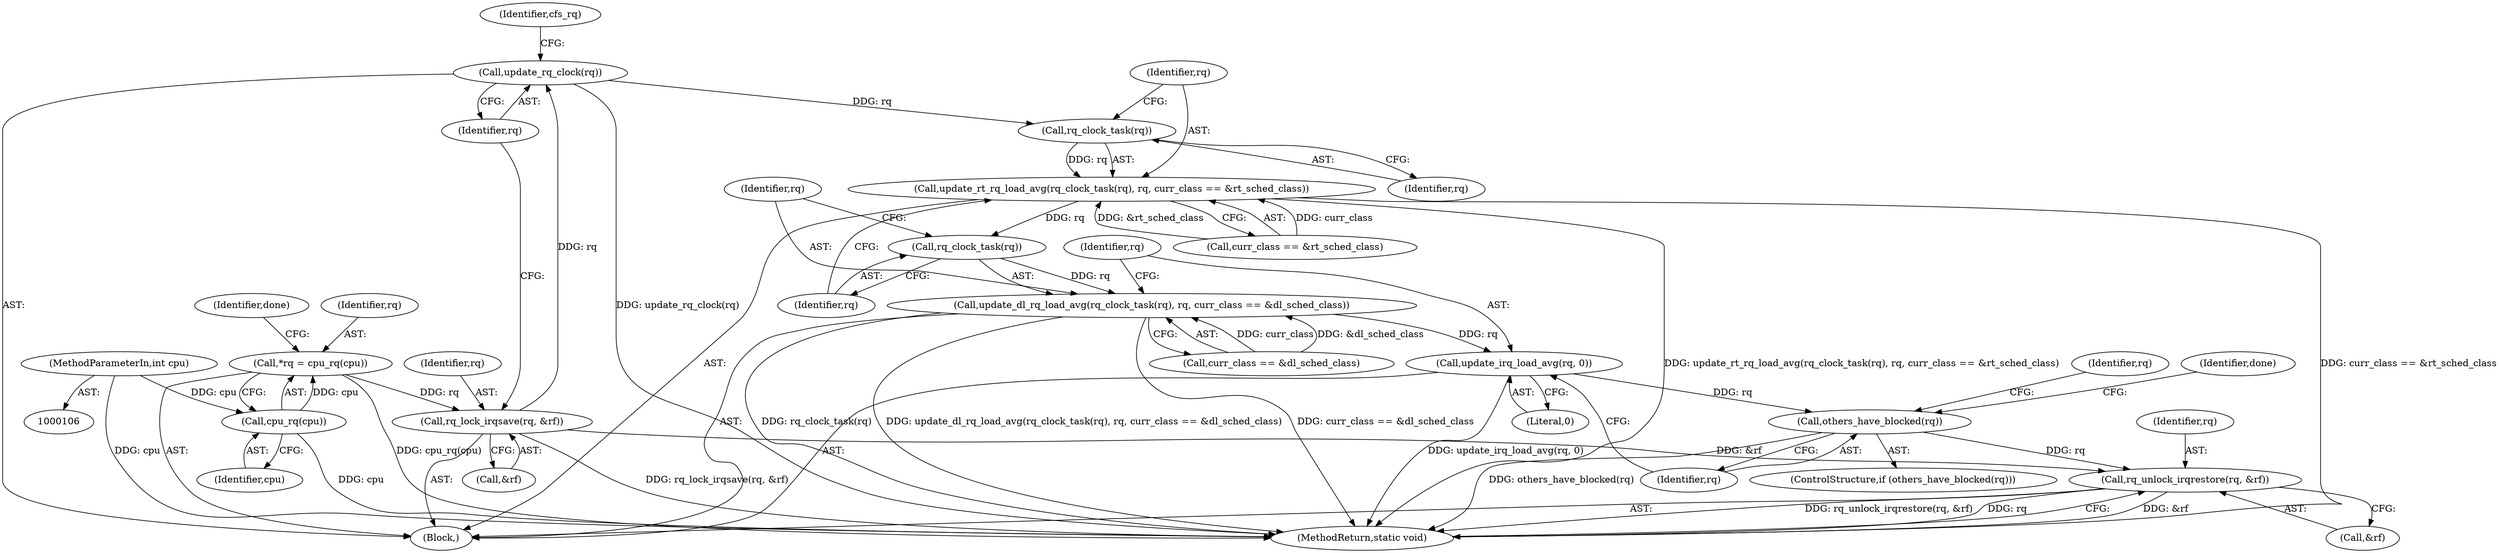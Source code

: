 digraph "0_linux_c40f7d74c741a907cfaeb73a7697081881c497d0_1@pointer" {
"1000181" [label="(Call,rq_clock_task(rq))"];
"1000126" [label="(Call,update_rq_clock(rq))"];
"1000122" [label="(Call,rq_lock_irqsave(rq, &rf))"];
"1000110" [label="(Call,*rq = cpu_rq(cpu))"];
"1000112" [label="(Call,cpu_rq(cpu))"];
"1000107" [label="(MethodParameterIn,int cpu)"];
"1000180" [label="(Call,update_rt_rq_load_avg(rq_clock_task(rq), rq, curr_class == &rt_sched_class))"];
"1000189" [label="(Call,rq_clock_task(rq))"];
"1000188" [label="(Call,update_dl_rq_load_avg(rq_clock_task(rq), rq, curr_class == &dl_sched_class))"];
"1000196" [label="(Call,update_irq_load_avg(rq, 0))"];
"1000200" [label="(Call,others_have_blocked(rq))"];
"1000217" [label="(Call,rq_unlock_irqrestore(rq, &rf))"];
"1000188" [label="(Call,update_dl_rq_load_avg(rq_clock_task(rq), rq, curr_class == &dl_sched_class))"];
"1000219" [label="(Call,&rf)"];
"1000221" [label="(MethodReturn,static void)"];
"1000203" [label="(Identifier,done)"];
"1000181" [label="(Call,rq_clock_task(rq))"];
"1000124" [label="(Call,&rf)"];
"1000111" [label="(Identifier,rq)"];
"1000190" [label="(Identifier,rq)"];
"1000122" [label="(Call,rq_lock_irqsave(rq, &rf))"];
"1000218" [label="(Identifier,rq)"];
"1000112" [label="(Call,cpu_rq(cpu))"];
"1000127" [label="(Identifier,rq)"];
"1000107" [label="(MethodParameterIn,int cpu)"];
"1000108" [label="(Block,)"];
"1000217" [label="(Call,rq_unlock_irqrestore(rq, &rf))"];
"1000113" [label="(Identifier,cpu)"];
"1000126" [label="(Call,update_rq_clock(rq))"];
"1000189" [label="(Call,rq_clock_task(rq))"];
"1000192" [label="(Call,curr_class == &dl_sched_class)"];
"1000201" [label="(Identifier,rq)"];
"1000182" [label="(Identifier,rq)"];
"1000196" [label="(Call,update_irq_load_avg(rq, 0))"];
"1000183" [label="(Identifier,rq)"];
"1000207" [label="(Identifier,rq)"];
"1000200" [label="(Call,others_have_blocked(rq))"];
"1000184" [label="(Call,curr_class == &rt_sched_class)"];
"1000199" [label="(ControlStructure,if (others_have_blocked(rq)))"];
"1000120" [label="(Identifier,done)"];
"1000132" [label="(Identifier,cfs_rq)"];
"1000180" [label="(Call,update_rt_rq_load_avg(rq_clock_task(rq), rq, curr_class == &rt_sched_class))"];
"1000198" [label="(Literal,0)"];
"1000191" [label="(Identifier,rq)"];
"1000123" [label="(Identifier,rq)"];
"1000197" [label="(Identifier,rq)"];
"1000110" [label="(Call,*rq = cpu_rq(cpu))"];
"1000181" -> "1000180"  [label="AST: "];
"1000181" -> "1000182"  [label="CFG: "];
"1000182" -> "1000181"  [label="AST: "];
"1000183" -> "1000181"  [label="CFG: "];
"1000181" -> "1000180"  [label="DDG: rq"];
"1000126" -> "1000181"  [label="DDG: rq"];
"1000126" -> "1000108"  [label="AST: "];
"1000126" -> "1000127"  [label="CFG: "];
"1000127" -> "1000126"  [label="AST: "];
"1000132" -> "1000126"  [label="CFG: "];
"1000126" -> "1000221"  [label="DDG: update_rq_clock(rq)"];
"1000122" -> "1000126"  [label="DDG: rq"];
"1000122" -> "1000108"  [label="AST: "];
"1000122" -> "1000124"  [label="CFG: "];
"1000123" -> "1000122"  [label="AST: "];
"1000124" -> "1000122"  [label="AST: "];
"1000127" -> "1000122"  [label="CFG: "];
"1000122" -> "1000221"  [label="DDG: rq_lock_irqsave(rq, &rf)"];
"1000110" -> "1000122"  [label="DDG: rq"];
"1000122" -> "1000217"  [label="DDG: &rf"];
"1000110" -> "1000108"  [label="AST: "];
"1000110" -> "1000112"  [label="CFG: "];
"1000111" -> "1000110"  [label="AST: "];
"1000112" -> "1000110"  [label="AST: "];
"1000120" -> "1000110"  [label="CFG: "];
"1000110" -> "1000221"  [label="DDG: cpu_rq(cpu)"];
"1000112" -> "1000110"  [label="DDG: cpu"];
"1000112" -> "1000113"  [label="CFG: "];
"1000113" -> "1000112"  [label="AST: "];
"1000112" -> "1000221"  [label="DDG: cpu"];
"1000107" -> "1000112"  [label="DDG: cpu"];
"1000107" -> "1000106"  [label="AST: "];
"1000107" -> "1000221"  [label="DDG: cpu"];
"1000180" -> "1000108"  [label="AST: "];
"1000180" -> "1000184"  [label="CFG: "];
"1000183" -> "1000180"  [label="AST: "];
"1000184" -> "1000180"  [label="AST: "];
"1000190" -> "1000180"  [label="CFG: "];
"1000180" -> "1000221"  [label="DDG: curr_class == &rt_sched_class"];
"1000180" -> "1000221"  [label="DDG: update_rt_rq_load_avg(rq_clock_task(rq), rq, curr_class == &rt_sched_class)"];
"1000184" -> "1000180"  [label="DDG: curr_class"];
"1000184" -> "1000180"  [label="DDG: &rt_sched_class"];
"1000180" -> "1000189"  [label="DDG: rq"];
"1000189" -> "1000188"  [label="AST: "];
"1000189" -> "1000190"  [label="CFG: "];
"1000190" -> "1000189"  [label="AST: "];
"1000191" -> "1000189"  [label="CFG: "];
"1000189" -> "1000188"  [label="DDG: rq"];
"1000188" -> "1000108"  [label="AST: "];
"1000188" -> "1000192"  [label="CFG: "];
"1000191" -> "1000188"  [label="AST: "];
"1000192" -> "1000188"  [label="AST: "];
"1000197" -> "1000188"  [label="CFG: "];
"1000188" -> "1000221"  [label="DDG: update_dl_rq_load_avg(rq_clock_task(rq), rq, curr_class == &dl_sched_class)"];
"1000188" -> "1000221"  [label="DDG: curr_class == &dl_sched_class"];
"1000188" -> "1000221"  [label="DDG: rq_clock_task(rq)"];
"1000192" -> "1000188"  [label="DDG: curr_class"];
"1000192" -> "1000188"  [label="DDG: &dl_sched_class"];
"1000188" -> "1000196"  [label="DDG: rq"];
"1000196" -> "1000108"  [label="AST: "];
"1000196" -> "1000198"  [label="CFG: "];
"1000197" -> "1000196"  [label="AST: "];
"1000198" -> "1000196"  [label="AST: "];
"1000201" -> "1000196"  [label="CFG: "];
"1000196" -> "1000221"  [label="DDG: update_irq_load_avg(rq, 0)"];
"1000196" -> "1000200"  [label="DDG: rq"];
"1000200" -> "1000199"  [label="AST: "];
"1000200" -> "1000201"  [label="CFG: "];
"1000201" -> "1000200"  [label="AST: "];
"1000203" -> "1000200"  [label="CFG: "];
"1000207" -> "1000200"  [label="CFG: "];
"1000200" -> "1000221"  [label="DDG: others_have_blocked(rq)"];
"1000200" -> "1000217"  [label="DDG: rq"];
"1000217" -> "1000108"  [label="AST: "];
"1000217" -> "1000219"  [label="CFG: "];
"1000218" -> "1000217"  [label="AST: "];
"1000219" -> "1000217"  [label="AST: "];
"1000221" -> "1000217"  [label="CFG: "];
"1000217" -> "1000221"  [label="DDG: &rf"];
"1000217" -> "1000221"  [label="DDG: rq_unlock_irqrestore(rq, &rf)"];
"1000217" -> "1000221"  [label="DDG: rq"];
}
